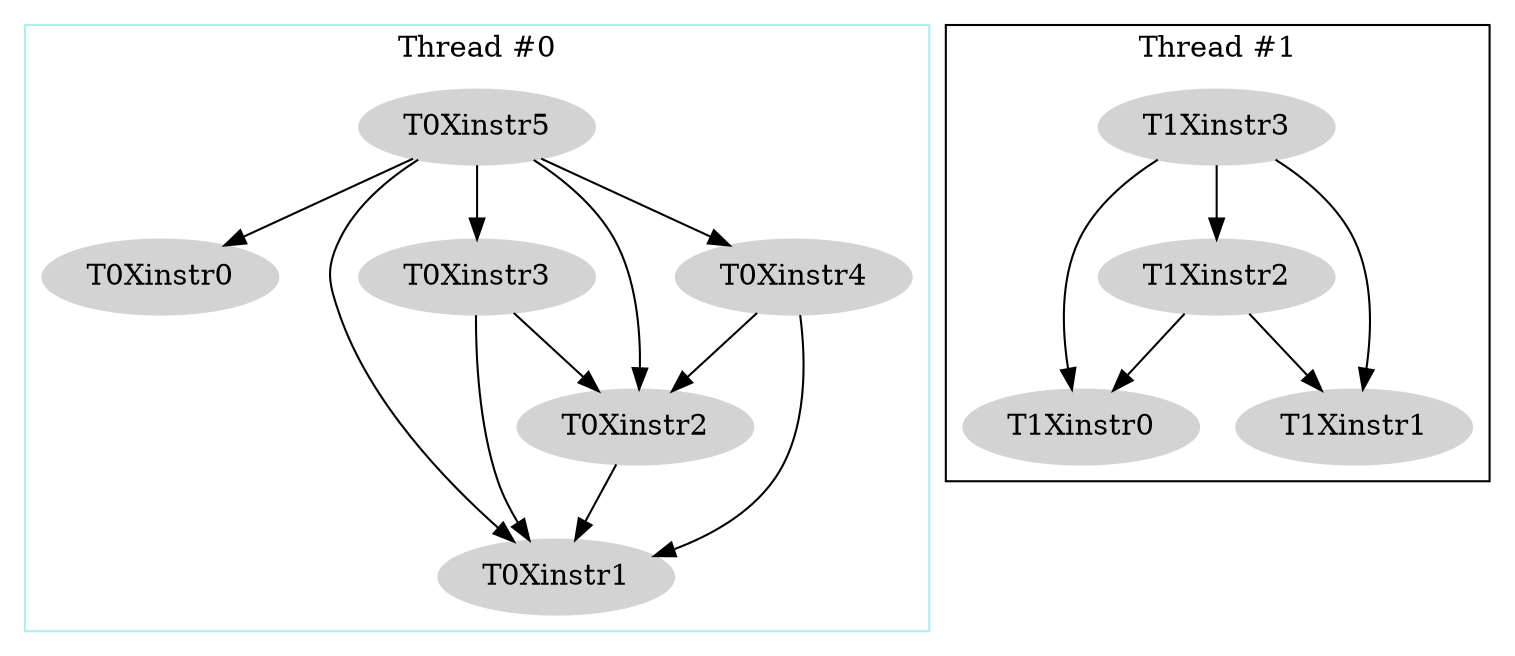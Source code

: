 digraph{subgraph cluster_0{color=paleturquoise;node[style="filled",color=lightgray];label="Thread #0";T0Xinstr0;T0Xinstr1;T0Xinstr2;T0Xinstr2->T0Xinstr1;T0Xinstr3;T0Xinstr3->T0Xinstr1;T0Xinstr3->T0Xinstr2;T0Xinstr4;T0Xinstr4->T0Xinstr1;T0Xinstr4->T0Xinstr2;T0Xinstr5;T0Xinstr5->T0Xinstr1;T0Xinstr5->T0Xinstr2;T0Xinstr5->T0Xinstr0;T0Xinstr5->T0Xinstr3;T0Xinstr5->T0Xinstr4;}subgraph cluster_1{color=black;node[style="filled",color=lightgray];label="Thread #1";T1Xinstr0;T1Xinstr1;T1Xinstr2;T1Xinstr2->T1Xinstr0;T1Xinstr2->T1Xinstr1;T1Xinstr3;T1Xinstr3->T1Xinstr0;T1Xinstr3->T1Xinstr1;T1Xinstr3->T1Xinstr2;}}